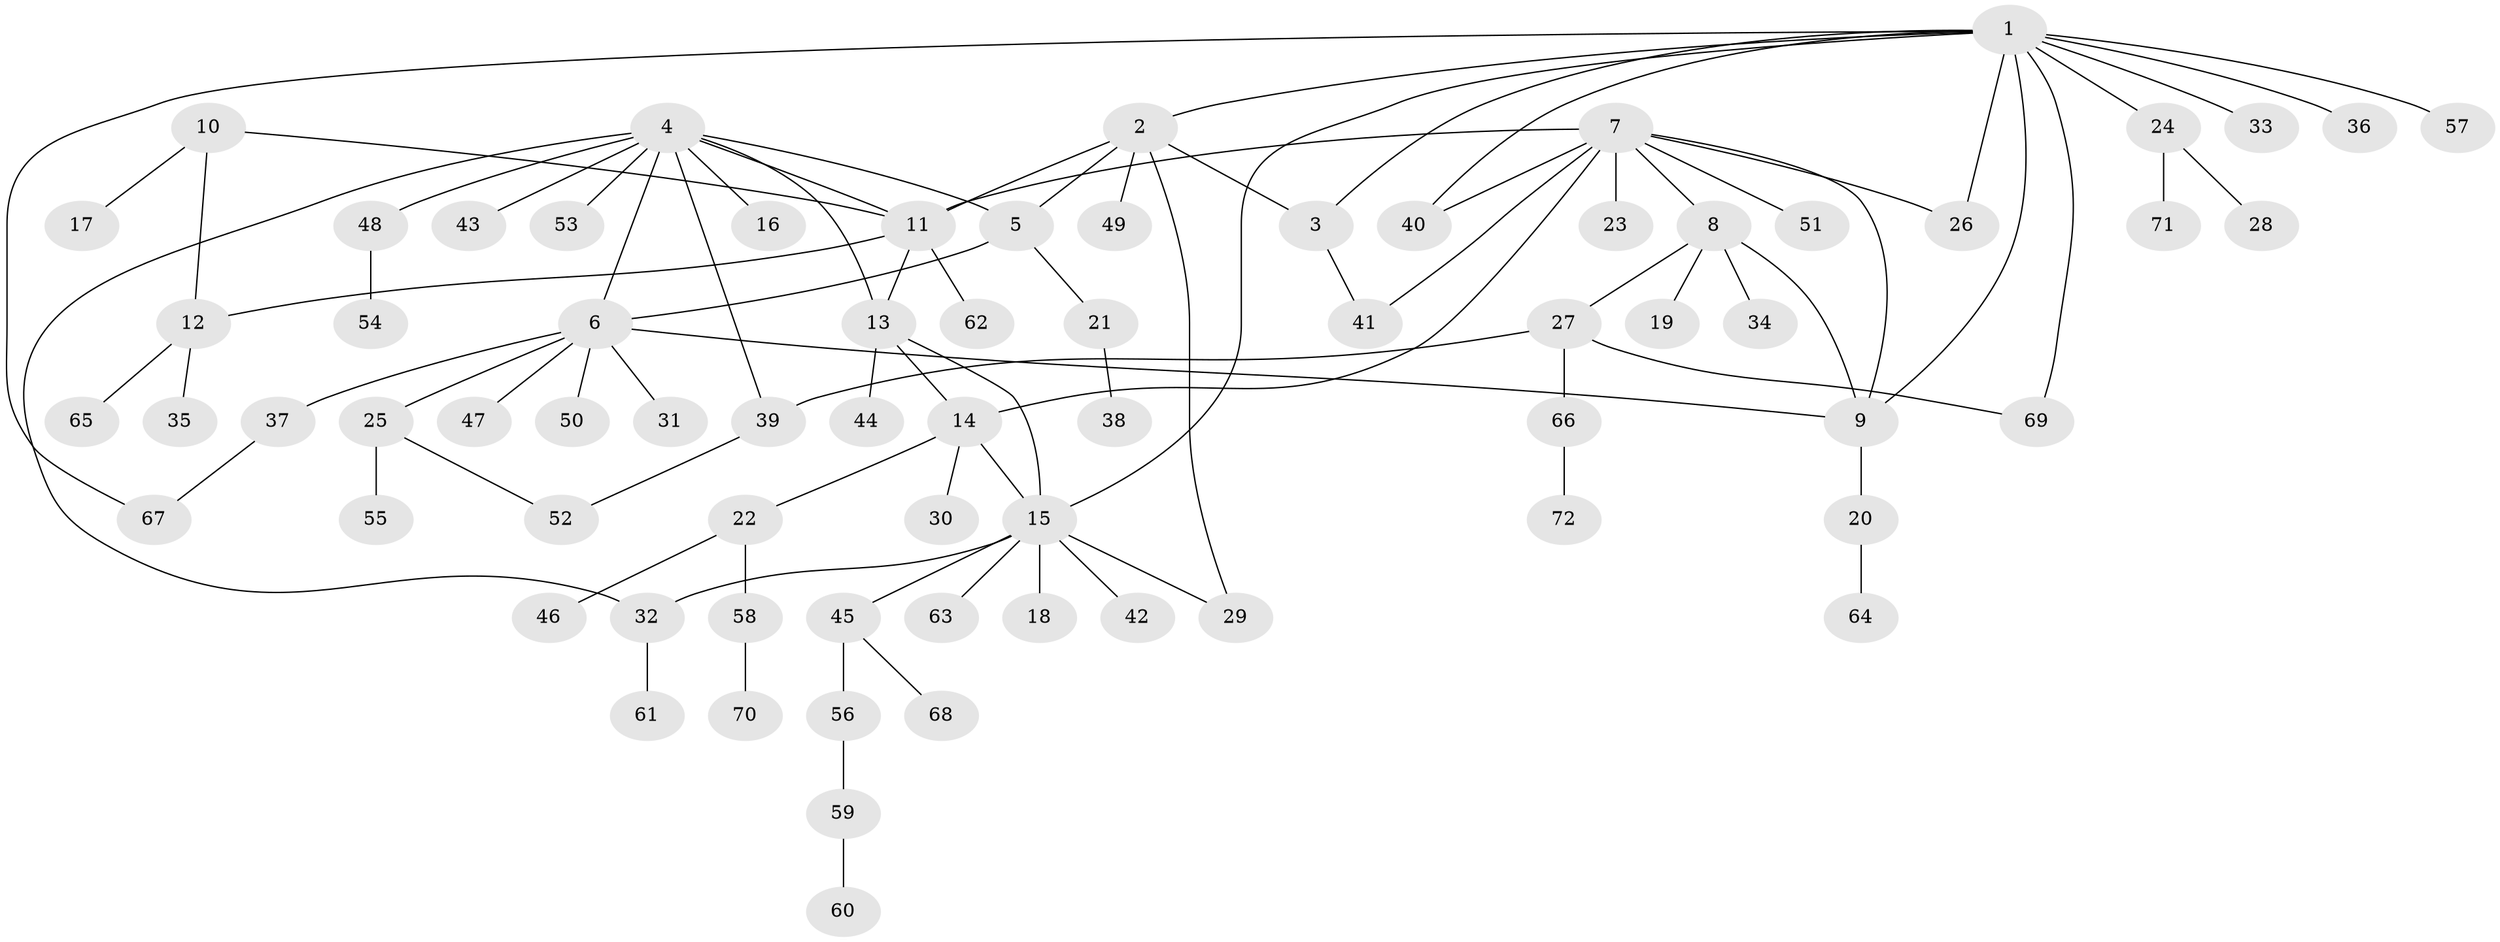// Generated by graph-tools (version 1.1) at 2025/37/03/09/25 02:37:15]
// undirected, 72 vertices, 91 edges
graph export_dot {
graph [start="1"]
  node [color=gray90,style=filled];
  1;
  2;
  3;
  4;
  5;
  6;
  7;
  8;
  9;
  10;
  11;
  12;
  13;
  14;
  15;
  16;
  17;
  18;
  19;
  20;
  21;
  22;
  23;
  24;
  25;
  26;
  27;
  28;
  29;
  30;
  31;
  32;
  33;
  34;
  35;
  36;
  37;
  38;
  39;
  40;
  41;
  42;
  43;
  44;
  45;
  46;
  47;
  48;
  49;
  50;
  51;
  52;
  53;
  54;
  55;
  56;
  57;
  58;
  59;
  60;
  61;
  62;
  63;
  64;
  65;
  66;
  67;
  68;
  69;
  70;
  71;
  72;
  1 -- 2;
  1 -- 3;
  1 -- 9;
  1 -- 15;
  1 -- 24;
  1 -- 26;
  1 -- 33;
  1 -- 36;
  1 -- 40;
  1 -- 57;
  1 -- 67;
  1 -- 69;
  2 -- 3;
  2 -- 5;
  2 -- 11;
  2 -- 29;
  2 -- 49;
  3 -- 41;
  4 -- 5;
  4 -- 6;
  4 -- 11;
  4 -- 13;
  4 -- 16;
  4 -- 32;
  4 -- 39;
  4 -- 43;
  4 -- 48;
  4 -- 53;
  5 -- 6;
  5 -- 21;
  6 -- 9;
  6 -- 25;
  6 -- 31;
  6 -- 37;
  6 -- 47;
  6 -- 50;
  7 -- 8;
  7 -- 9;
  7 -- 11;
  7 -- 14;
  7 -- 23;
  7 -- 26;
  7 -- 40;
  7 -- 41;
  7 -- 51;
  8 -- 9;
  8 -- 19;
  8 -- 27;
  8 -- 34;
  9 -- 20;
  10 -- 11;
  10 -- 12;
  10 -- 17;
  11 -- 12;
  11 -- 13;
  11 -- 62;
  12 -- 35;
  12 -- 65;
  13 -- 14;
  13 -- 15;
  13 -- 44;
  14 -- 15;
  14 -- 22;
  14 -- 30;
  15 -- 18;
  15 -- 29;
  15 -- 32;
  15 -- 42;
  15 -- 45;
  15 -- 63;
  20 -- 64;
  21 -- 38;
  22 -- 46;
  22 -- 58;
  24 -- 28;
  24 -- 71;
  25 -- 52;
  25 -- 55;
  27 -- 39;
  27 -- 66;
  27 -- 69;
  32 -- 61;
  37 -- 67;
  39 -- 52;
  45 -- 56;
  45 -- 68;
  48 -- 54;
  56 -- 59;
  58 -- 70;
  59 -- 60;
  66 -- 72;
}
